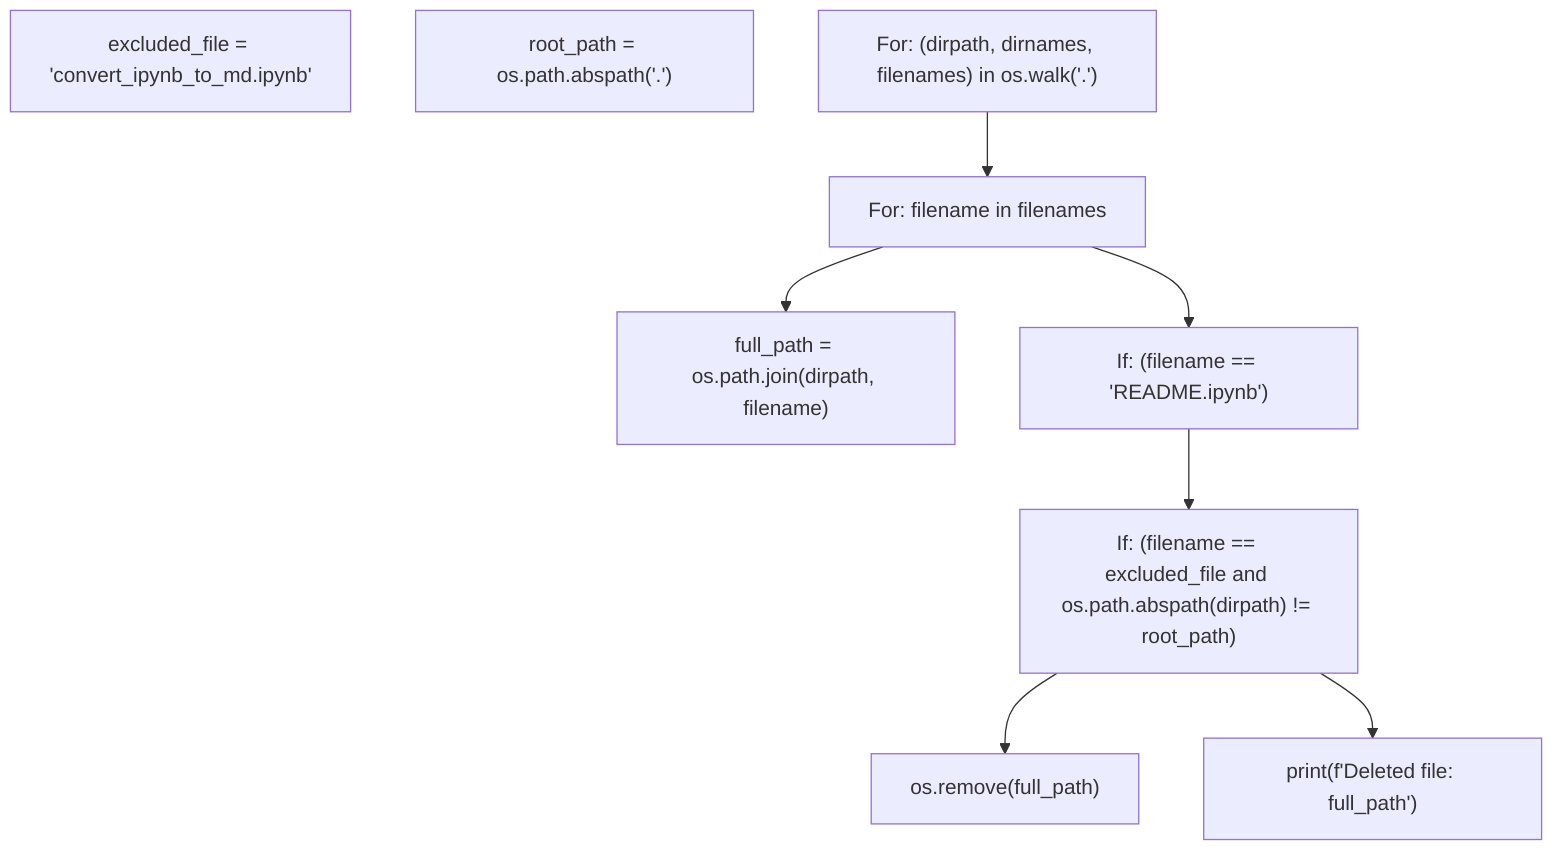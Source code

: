 graph TD
N0["excluded_file = 'convert_ipynb_to_md.ipynb'"]
N1["root_path = os.path.abspath('.')"]
N2["For: (dirpath, dirnames, filenames) in os.walk('.')"]
N3["For: filename in filenames"]
N2 --> N3
N4["full_path = os.path.join(dirpath, filename)"]
N3 --> N4
N5["If: (filename == 'README.ipynb')"]
N3 --> N5
N6["If: (filename == excluded_file and os.path.abspath(dirpath) != root_path)"]
N5 --> N6
N7["os.remove(full_path)"]
N6 --> N7
N8["print(f'Deleted file: full_path')"]
N6 --> N8